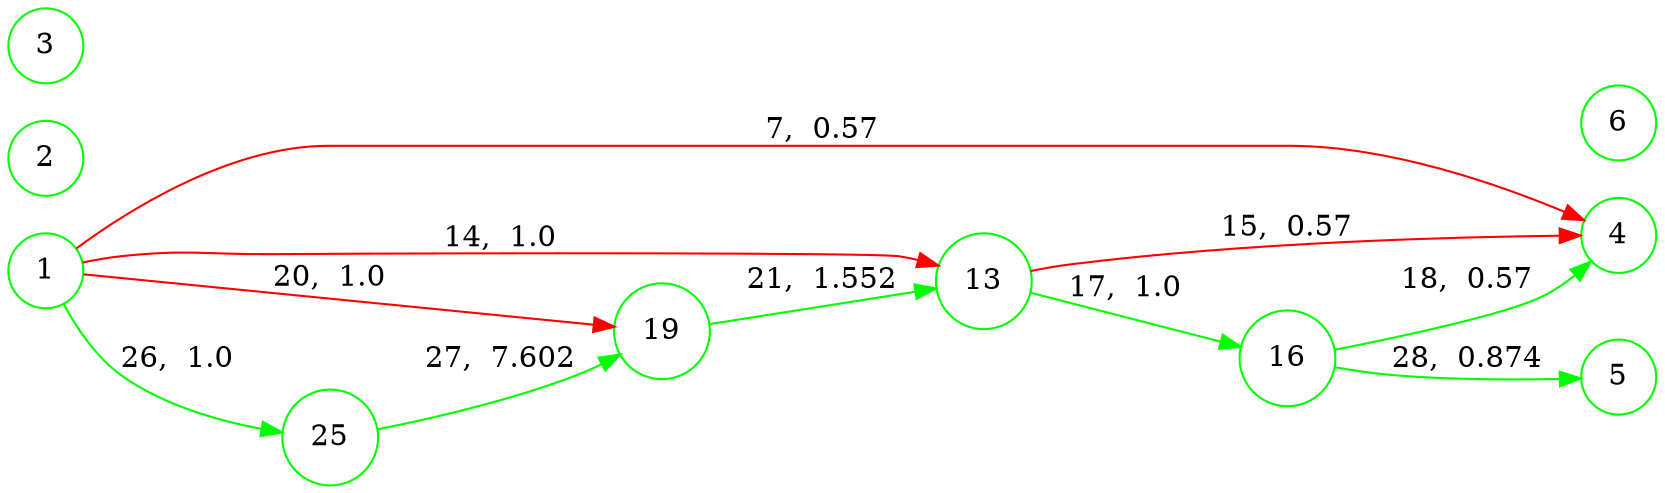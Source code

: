 digraph {
	rankdir=LR;
	node [shape=circle];
	1->4[color=red,label="7,  0.57",penwidth=1.0];
	1->13[color=red,label="14,  1.0",penwidth=1.0];
	1->19[color=red,label="20,  1.0",penwidth=1.0];
	1->25[color=green,label="26,  1.0",penwidth=1.0];
	1 [color=green]
	2 [color=green]
	3 [color=green]
	{rank=same; 1, 2, 3}
	25->19[color=green,label="27,  7.602",penwidth=1.0];
	25 [color=green]
	{rank=same; 25}
	19->13[color=green,label="21,  1.552",penwidth=1.0];
	19 [color=green]
	{rank=same; 19}
	13->4[color=red,label="15,  0.57",penwidth=1.0];
	13->16[color=green,label="17,  1.0",penwidth=1.0];
	13 [color=green]
	{rank=same; 13}
	16->4[color=green,label="18,  0.57",penwidth=1.0];
	16->5[color=green,label="28,  0.874",penwidth=1.0];
	16 [color=green]
	{rank=same; 16}
	4 [color=green]
	5 [color=green]
	6 [color=green]
	{rank=same; 4, 5, 6}
}
